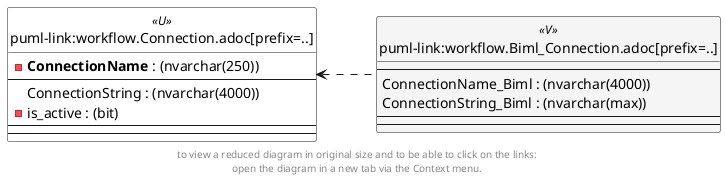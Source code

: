 @startuml
left to right direction
'top to bottom direction
hide circle
'avoide "." issues:
set namespaceSeparator none


skinparam class {
  BackgroundColor White
  BackgroundColor<<FN>> Yellow
  BackgroundColor<<FS>> Yellow
  BackgroundColor<<FT>> LightGray
  BackgroundColor<<IF>> Yellow
  BackgroundColor<<IS>> Yellow
  BackgroundColor<<P>> Aqua
  BackgroundColor<<PC>> Aqua
  BackgroundColor<<SN>> Yellow
  BackgroundColor<<SO>> SlateBlue
  BackgroundColor<<TF>> LightGray
  BackgroundColor<<TR>> Tomato
  BackgroundColor<<U>> White
  BackgroundColor<<V>> WhiteSmoke
  BackgroundColor<<X>> Aqua
}


entity "puml-link:workflow.Biml_Connection.adoc[prefix=..]" as workflow.Biml_Connection << V >> {
  --
  ConnectionName_Biml : (nvarchar(4000))
  ConnectionString_Biml : (nvarchar(max))
  --
  --
}

entity "puml-link:workflow.Connection.adoc[prefix=..]" as workflow.Connection << U >> {
  - **ConnectionName** : (nvarchar(250))
  --
  ConnectionString : (nvarchar(4000))
  - is_active : (bit)
  --
  --
}

workflow.Connection <.. workflow.Biml_Connection

footer
to view a reduced diagram in original size and to be able to click on the links:
open the diagram in a new tab via the Context menu.
end footer

@enduml

